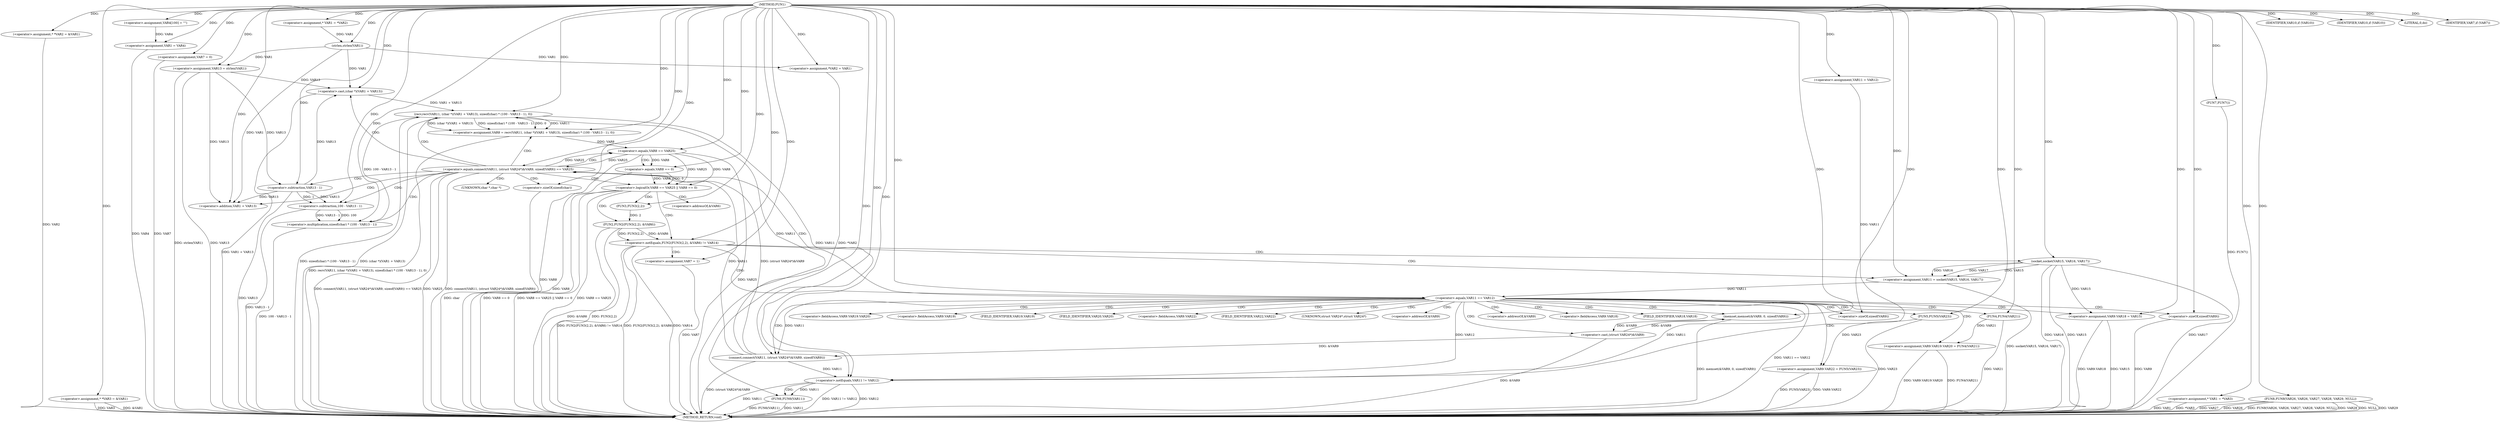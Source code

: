 digraph FUN1 {  
"1000100" [label = "(METHOD,FUN1)" ]
"1000273" [label = "(METHOD_RETURN,void)" ]
"1000104" [label = "(<operator>.assignment,* *VAR2 = &VAR1)" ]
"1000109" [label = "(<operator>.assignment,* *VAR3 = &VAR1)" ]
"1000114" [label = "(<operator>.assignment,VAR4[100] = \"\")" ]
"1000117" [label = "(<operator>.assignment,VAR1 = VAR4)" ]
"1000122" [label = "(<operator>.assignment,* VAR1 = *VAR2)" ]
"1000129" [label = "(<operator>.assignment,VAR7 = 0)" ]
"1000136" [label = "(<operator>.assignment,VAR11 = VAR12)" ]
"1000140" [label = "(<operator>.assignment,VAR13 = strlen(VAR1))" ]
"1000142" [label = "(strlen,strlen(VAR1))" ]
"1000147" [label = "(<operator>.notEquals,FUN2(FUN3(2,2), &VAR6) != VAR14)" ]
"1000148" [label = "(FUN2,FUN2(FUN3(2,2), &VAR6))" ]
"1000149" [label = "(FUN3,FUN3(2,2))" ]
"1000157" [label = "(<operator>.assignment,VAR7 = 1)" ]
"1000160" [label = "(<operator>.assignment,VAR11 = socket(VAR15, VAR16, VAR17))" ]
"1000162" [label = "(socket,socket(VAR15, VAR16, VAR17))" ]
"1000167" [label = "(<operator>.equals,VAR11 == VAR12)" ]
"1000172" [label = "(memset,memset(&VAR9, 0, sizeof(VAR9)))" ]
"1000176" [label = "(<operator>.sizeOf,sizeof(VAR9))" ]
"1000178" [label = "(<operator>.assignment,VAR9.VAR18 = VAR15)" ]
"1000183" [label = "(<operator>.assignment,VAR9.VAR19.VAR20 = FUN4(VAR21))" ]
"1000189" [label = "(FUN4,FUN4(VAR21))" ]
"1000191" [label = "(<operator>.assignment,VAR9.VAR22 = FUN5(VAR23))" ]
"1000195" [label = "(FUN5,FUN5(VAR23))" ]
"1000198" [label = "(<operator>.equals,connect(VAR11, (struct VAR24*)&VAR9, sizeof(VAR9)) == VAR25)" ]
"1000199" [label = "(connect,connect(VAR11, (struct VAR24*)&VAR9, sizeof(VAR9)))" ]
"1000201" [label = "(<operator>.cast,(struct VAR24*)&VAR9)" ]
"1000205" [label = "(<operator>.sizeOf,sizeof(VAR9))" ]
"1000210" [label = "(<operator>.assignment,VAR8 = recv(VAR11, (char *)(VAR1 + VAR13), sizeof(char) * (100 - VAR13 - 1), 0))" ]
"1000212" [label = "(recv,recv(VAR11, (char *)(VAR1 + VAR13), sizeof(char) * (100 - VAR13 - 1), 0))" ]
"1000214" [label = "(<operator>.cast,(char *)(VAR1 + VAR13))" ]
"1000216" [label = "(<operator>.addition,VAR1 + VAR13)" ]
"1000219" [label = "(<operator>.multiplication,sizeof(char) * (100 - VAR13 - 1))" ]
"1000220" [label = "(<operator>.sizeOf,sizeof(char))" ]
"1000222" [label = "(<operator>.subtraction,100 - VAR13 - 1)" ]
"1000224" [label = "(<operator>.subtraction,VAR13 - 1)" ]
"1000229" [label = "(<operator>.logicalOr,VAR8 == VAR25 || VAR8 == 0)" ]
"1000230" [label = "(<operator>.equals,VAR8 == VAR25)" ]
"1000233" [label = "(<operator>.equals,VAR8 == 0)" ]
"1000239" [label = "(IDENTIFIER,VAR10,if (VAR10))" ]
"1000242" [label = "(IDENTIFIER,VAR10,if (VAR10))" ]
"1000244" [label = "(LITERAL,0,do)" ]
"1000246" [label = "(<operator>.notEquals,VAR11 != VAR12)" ]
"1000250" [label = "(FUN6,FUN6(VAR11))" ]
"1000253" [label = "(IDENTIFIER,VAR7,if (VAR7))" ]
"1000255" [label = "(FUN7,FUN7())" ]
"1000256" [label = "(<operator>.assignment,*VAR2 = VAR1)" ]
"1000262" [label = "(<operator>.assignment,* VAR1 = *VAR3)" ]
"1000266" [label = "(FUN8,FUN8(VAR26, VAR26, VAR27, VAR28, VAR29, NULL))" ]
"1000152" [label = "(<operator>.addressOf,&VAR6)" ]
"1000173" [label = "(<operator>.addressOf,&VAR9)" ]
"1000179" [label = "(<operator>.fieldAccess,VAR9.VAR18)" ]
"1000181" [label = "(FIELD_IDENTIFIER,VAR18,VAR18)" ]
"1000184" [label = "(<operator>.fieldAccess,VAR9.VAR19.VAR20)" ]
"1000185" [label = "(<operator>.fieldAccess,VAR9.VAR19)" ]
"1000187" [label = "(FIELD_IDENTIFIER,VAR19,VAR19)" ]
"1000188" [label = "(FIELD_IDENTIFIER,VAR20,VAR20)" ]
"1000192" [label = "(<operator>.fieldAccess,VAR9.VAR22)" ]
"1000194" [label = "(FIELD_IDENTIFIER,VAR22,VAR22)" ]
"1000202" [label = "(UNKNOWN,struct VAR24*,struct VAR24*)" ]
"1000203" [label = "(<operator>.addressOf,&VAR9)" ]
"1000215" [label = "(UNKNOWN,char *,char *)" ]
  "1000189" -> "1000273"  [ label = "DDG: VAR21"] 
  "1000230" -> "1000273"  [ label = "DDG: VAR8"] 
  "1000109" -> "1000273"  [ label = "DDG: VAR3"] 
  "1000178" -> "1000273"  [ label = "DDG: VAR15"] 
  "1000246" -> "1000273"  [ label = "DDG: VAR12"] 
  "1000129" -> "1000273"  [ label = "DDG: VAR7"] 
  "1000162" -> "1000273"  [ label = "DDG: VAR16"] 
  "1000172" -> "1000273"  [ label = "DDG: memset(&VAR9, 0, sizeof(VAR9))"] 
  "1000140" -> "1000273"  [ label = "DDG: strlen(VAR1)"] 
  "1000224" -> "1000273"  [ label = "DDG: VAR13"] 
  "1000220" -> "1000273"  [ label = "DDG: char"] 
  "1000250" -> "1000273"  [ label = "DDG: VAR11"] 
  "1000199" -> "1000273"  [ label = "DDG: (struct VAR24*)&VAR9"] 
  "1000229" -> "1000273"  [ label = "DDG: VAR8 == 0"] 
  "1000214" -> "1000273"  [ label = "DDG: VAR1 + VAR13"] 
  "1000178" -> "1000273"  [ label = "DDG: VAR9.VAR18"] 
  "1000255" -> "1000273"  [ label = "DDG: FUN7()"] 
  "1000104" -> "1000273"  [ label = "DDG: VAR2"] 
  "1000212" -> "1000273"  [ label = "DDG: sizeof(char) * (100 - VAR13 - 1)"] 
  "1000212" -> "1000273"  [ label = "DDG: (char *)(VAR1 + VAR13)"] 
  "1000183" -> "1000273"  [ label = "DDG: FUN4(VAR21)"] 
  "1000205" -> "1000273"  [ label = "DDG: VAR9"] 
  "1000140" -> "1000273"  [ label = "DDG: VAR13"] 
  "1000266" -> "1000273"  [ label = "DDG: VAR27"] 
  "1000191" -> "1000273"  [ label = "DDG: FUN5(VAR23)"] 
  "1000183" -> "1000273"  [ label = "DDG: VAR9.VAR19.VAR20"] 
  "1000148" -> "1000273"  [ label = "DDG: &VAR6"] 
  "1000266" -> "1000273"  [ label = "DDG: VAR26"] 
  "1000229" -> "1000273"  [ label = "DDG: VAR8 == VAR25 || VAR8 == 0"] 
  "1000157" -> "1000273"  [ label = "DDG: VAR7"] 
  "1000167" -> "1000273"  [ label = "DDG: VAR11 == VAR12"] 
  "1000262" -> "1000273"  [ label = "DDG: VAR1"] 
  "1000262" -> "1000273"  [ label = "DDG: *VAR3"] 
  "1000201" -> "1000273"  [ label = "DDG: &VAR9"] 
  "1000219" -> "1000273"  [ label = "DDG: 100 - VAR13 - 1"] 
  "1000148" -> "1000273"  [ label = "DDG: FUN3(2,2)"] 
  "1000147" -> "1000273"  [ label = "DDG: FUN2(FUN3(2,2), &VAR6)"] 
  "1000198" -> "1000273"  [ label = "DDG: VAR25"] 
  "1000266" -> "1000273"  [ label = "DDG: FUN8(VAR26, VAR26, VAR27, VAR28, VAR29, NULL)"] 
  "1000210" -> "1000273"  [ label = "DDG: recv(VAR11, (char *)(VAR1 + VAR13), sizeof(char) * (100 - VAR13 - 1), 0)"] 
  "1000147" -> "1000273"  [ label = "DDG: VAR14"] 
  "1000198" -> "1000273"  [ label = "DDG: connect(VAR11, (struct VAR24*)&VAR9, sizeof(VAR9))"] 
  "1000230" -> "1000273"  [ label = "DDG: VAR25"] 
  "1000233" -> "1000273"  [ label = "DDG: VAR8"] 
  "1000229" -> "1000273"  [ label = "DDG: VAR8 == VAR25"] 
  "1000266" -> "1000273"  [ label = "DDG: VAR28"] 
  "1000256" -> "1000273"  [ label = "DDG: *VAR2"] 
  "1000250" -> "1000273"  [ label = "DDG: FUN6(VAR11)"] 
  "1000266" -> "1000273"  [ label = "DDG: NULL"] 
  "1000117" -> "1000273"  [ label = "DDG: VAR4"] 
  "1000162" -> "1000273"  [ label = "DDG: VAR15"] 
  "1000195" -> "1000273"  [ label = "DDG: VAR23"] 
  "1000160" -> "1000273"  [ label = "DDG: socket(VAR15, VAR16, VAR17)"] 
  "1000246" -> "1000273"  [ label = "DDG: VAR11 != VAR12"] 
  "1000147" -> "1000273"  [ label = "DDG: FUN2(FUN3(2,2), &VAR6) != VAR14"] 
  "1000109" -> "1000273"  [ label = "DDG: &VAR1"] 
  "1000266" -> "1000273"  [ label = "DDG: VAR29"] 
  "1000191" -> "1000273"  [ label = "DDG: VAR9.VAR22"] 
  "1000246" -> "1000273"  [ label = "DDG: VAR11"] 
  "1000222" -> "1000273"  [ label = "DDG: VAR13 - 1"] 
  "1000198" -> "1000273"  [ label = "DDG: connect(VAR11, (struct VAR24*)&VAR9, sizeof(VAR9)) == VAR25"] 
  "1000162" -> "1000273"  [ label = "DDG: VAR17"] 
  "1000100" -> "1000104"  [ label = "DDG: "] 
  "1000100" -> "1000109"  [ label = "DDG: "] 
  "1000100" -> "1000114"  [ label = "DDG: "] 
  "1000114" -> "1000117"  [ label = "DDG: VAR4"] 
  "1000100" -> "1000117"  [ label = "DDG: "] 
  "1000100" -> "1000122"  [ label = "DDG: "] 
  "1000100" -> "1000129"  [ label = "DDG: "] 
  "1000100" -> "1000136"  [ label = "DDG: "] 
  "1000142" -> "1000140"  [ label = "DDG: VAR1"] 
  "1000100" -> "1000140"  [ label = "DDG: "] 
  "1000122" -> "1000142"  [ label = "DDG: VAR1"] 
  "1000100" -> "1000142"  [ label = "DDG: "] 
  "1000148" -> "1000147"  [ label = "DDG: FUN3(2,2)"] 
  "1000148" -> "1000147"  [ label = "DDG: &VAR6"] 
  "1000149" -> "1000148"  [ label = "DDG: 2"] 
  "1000100" -> "1000149"  [ label = "DDG: "] 
  "1000100" -> "1000147"  [ label = "DDG: "] 
  "1000100" -> "1000157"  [ label = "DDG: "] 
  "1000162" -> "1000160"  [ label = "DDG: VAR15"] 
  "1000162" -> "1000160"  [ label = "DDG: VAR16"] 
  "1000162" -> "1000160"  [ label = "DDG: VAR17"] 
  "1000100" -> "1000160"  [ label = "DDG: "] 
  "1000100" -> "1000162"  [ label = "DDG: "] 
  "1000160" -> "1000167"  [ label = "DDG: VAR11"] 
  "1000100" -> "1000167"  [ label = "DDG: "] 
  "1000201" -> "1000172"  [ label = "DDG: &VAR9"] 
  "1000100" -> "1000172"  [ label = "DDG: "] 
  "1000100" -> "1000176"  [ label = "DDG: "] 
  "1000162" -> "1000178"  [ label = "DDG: VAR15"] 
  "1000100" -> "1000178"  [ label = "DDG: "] 
  "1000189" -> "1000183"  [ label = "DDG: VAR21"] 
  "1000100" -> "1000189"  [ label = "DDG: "] 
  "1000195" -> "1000191"  [ label = "DDG: VAR23"] 
  "1000100" -> "1000195"  [ label = "DDG: "] 
  "1000199" -> "1000198"  [ label = "DDG: VAR11"] 
  "1000199" -> "1000198"  [ label = "DDG: (struct VAR24*)&VAR9"] 
  "1000167" -> "1000199"  [ label = "DDG: VAR11"] 
  "1000100" -> "1000199"  [ label = "DDG: "] 
  "1000201" -> "1000199"  [ label = "DDG: &VAR9"] 
  "1000172" -> "1000201"  [ label = "DDG: &VAR9"] 
  "1000100" -> "1000205"  [ label = "DDG: "] 
  "1000230" -> "1000198"  [ label = "DDG: VAR25"] 
  "1000100" -> "1000198"  [ label = "DDG: "] 
  "1000212" -> "1000210"  [ label = "DDG: VAR11"] 
  "1000212" -> "1000210"  [ label = "DDG: (char *)(VAR1 + VAR13)"] 
  "1000212" -> "1000210"  [ label = "DDG: sizeof(char) * (100 - VAR13 - 1)"] 
  "1000212" -> "1000210"  [ label = "DDG: 0"] 
  "1000100" -> "1000210"  [ label = "DDG: "] 
  "1000199" -> "1000212"  [ label = "DDG: VAR11"] 
  "1000100" -> "1000212"  [ label = "DDG: "] 
  "1000214" -> "1000212"  [ label = "DDG: VAR1 + VAR13"] 
  "1000142" -> "1000214"  [ label = "DDG: VAR1"] 
  "1000100" -> "1000214"  [ label = "DDG: "] 
  "1000224" -> "1000214"  [ label = "DDG: VAR13"] 
  "1000140" -> "1000214"  [ label = "DDG: VAR13"] 
  "1000142" -> "1000216"  [ label = "DDG: VAR1"] 
  "1000100" -> "1000216"  [ label = "DDG: "] 
  "1000224" -> "1000216"  [ label = "DDG: VAR13"] 
  "1000140" -> "1000216"  [ label = "DDG: VAR13"] 
  "1000219" -> "1000212"  [ label = "DDG: 100 - VAR13 - 1"] 
  "1000100" -> "1000219"  [ label = "DDG: "] 
  "1000100" -> "1000220"  [ label = "DDG: "] 
  "1000222" -> "1000219"  [ label = "DDG: 100"] 
  "1000222" -> "1000219"  [ label = "DDG: VAR13 - 1"] 
  "1000100" -> "1000222"  [ label = "DDG: "] 
  "1000224" -> "1000222"  [ label = "DDG: VAR13"] 
  "1000224" -> "1000222"  [ label = "DDG: 1"] 
  "1000100" -> "1000224"  [ label = "DDG: "] 
  "1000140" -> "1000224"  [ label = "DDG: VAR13"] 
  "1000230" -> "1000229"  [ label = "DDG: VAR8"] 
  "1000230" -> "1000229"  [ label = "DDG: VAR25"] 
  "1000210" -> "1000230"  [ label = "DDG: VAR8"] 
  "1000100" -> "1000230"  [ label = "DDG: "] 
  "1000198" -> "1000230"  [ label = "DDG: VAR25"] 
  "1000233" -> "1000229"  [ label = "DDG: VAR8"] 
  "1000233" -> "1000229"  [ label = "DDG: 0"] 
  "1000230" -> "1000233"  [ label = "DDG: VAR8"] 
  "1000100" -> "1000233"  [ label = "DDG: "] 
  "1000100" -> "1000239"  [ label = "DDG: "] 
  "1000100" -> "1000242"  [ label = "DDG: "] 
  "1000100" -> "1000244"  [ label = "DDG: "] 
  "1000167" -> "1000246"  [ label = "DDG: VAR11"] 
  "1000199" -> "1000246"  [ label = "DDG: VAR11"] 
  "1000212" -> "1000246"  [ label = "DDG: VAR11"] 
  "1000136" -> "1000246"  [ label = "DDG: VAR11"] 
  "1000100" -> "1000246"  [ label = "DDG: "] 
  "1000167" -> "1000246"  [ label = "DDG: VAR12"] 
  "1000246" -> "1000250"  [ label = "DDG: VAR11"] 
  "1000100" -> "1000250"  [ label = "DDG: "] 
  "1000100" -> "1000253"  [ label = "DDG: "] 
  "1000100" -> "1000255"  [ label = "DDG: "] 
  "1000142" -> "1000256"  [ label = "DDG: VAR1"] 
  "1000100" -> "1000256"  [ label = "DDG: "] 
  "1000100" -> "1000262"  [ label = "DDG: "] 
  "1000100" -> "1000266"  [ label = "DDG: "] 
  "1000147" -> "1000157"  [ label = "CDG: "] 
  "1000147" -> "1000167"  [ label = "CDG: "] 
  "1000147" -> "1000160"  [ label = "CDG: "] 
  "1000147" -> "1000162"  [ label = "CDG: "] 
  "1000167" -> "1000191"  [ label = "CDG: "] 
  "1000167" -> "1000199"  [ label = "CDG: "] 
  "1000167" -> "1000195"  [ label = "CDG: "] 
  "1000167" -> "1000183"  [ label = "CDG: "] 
  "1000167" -> "1000172"  [ label = "CDG: "] 
  "1000167" -> "1000189"  [ label = "CDG: "] 
  "1000167" -> "1000178"  [ label = "CDG: "] 
  "1000167" -> "1000188"  [ label = "CDG: "] 
  "1000167" -> "1000203"  [ label = "CDG: "] 
  "1000167" -> "1000205"  [ label = "CDG: "] 
  "1000167" -> "1000173"  [ label = "CDG: "] 
  "1000167" -> "1000201"  [ label = "CDG: "] 
  "1000167" -> "1000202"  [ label = "CDG: "] 
  "1000167" -> "1000179"  [ label = "CDG: "] 
  "1000167" -> "1000194"  [ label = "CDG: "] 
  "1000167" -> "1000192"  [ label = "CDG: "] 
  "1000167" -> "1000184"  [ label = "CDG: "] 
  "1000167" -> "1000176"  [ label = "CDG: "] 
  "1000167" -> "1000198"  [ label = "CDG: "] 
  "1000167" -> "1000187"  [ label = "CDG: "] 
  "1000167" -> "1000181"  [ label = "CDG: "] 
  "1000167" -> "1000185"  [ label = "CDG: "] 
  "1000198" -> "1000229"  [ label = "CDG: "] 
  "1000198" -> "1000230"  [ label = "CDG: "] 
  "1000198" -> "1000216"  [ label = "CDG: "] 
  "1000198" -> "1000212"  [ label = "CDG: "] 
  "1000198" -> "1000219"  [ label = "CDG: "] 
  "1000198" -> "1000210"  [ label = "CDG: "] 
  "1000198" -> "1000215"  [ label = "CDG: "] 
  "1000198" -> "1000222"  [ label = "CDG: "] 
  "1000198" -> "1000220"  [ label = "CDG: "] 
  "1000198" -> "1000214"  [ label = "CDG: "] 
  "1000198" -> "1000224"  [ label = "CDG: "] 
  "1000229" -> "1000152"  [ label = "CDG: "] 
  "1000229" -> "1000148"  [ label = "CDG: "] 
  "1000229" -> "1000149"  [ label = "CDG: "] 
  "1000229" -> "1000147"  [ label = "CDG: "] 
  "1000230" -> "1000233"  [ label = "CDG: "] 
  "1000246" -> "1000250"  [ label = "CDG: "] 
}
